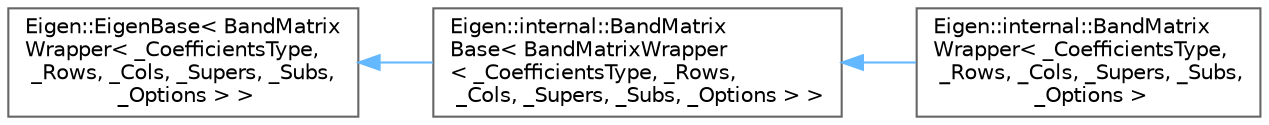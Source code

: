 digraph "类继承关系图"
{
 // LATEX_PDF_SIZE
  bgcolor="transparent";
  edge [fontname=Helvetica,fontsize=10,labelfontname=Helvetica,labelfontsize=10];
  node [fontname=Helvetica,fontsize=10,shape=box,height=0.2,width=0.4];
  rankdir="LR";
  Node0 [id="Node000000",label="Eigen::EigenBase\< BandMatrix\lWrapper\< _CoefficientsType,\l _Rows, _Cols, _Supers, _Subs,\l _Options \> \>",height=0.2,width=0.4,color="grey40", fillcolor="white", style="filled",URL="$struct_eigen_1_1_eigen_base.html",tooltip=" "];
  Node0 -> Node1 [id="edge3776_Node000000_Node000001",dir="back",color="steelblue1",style="solid",tooltip=" "];
  Node1 [id="Node000001",label="Eigen::internal::BandMatrix\lBase\< BandMatrixWrapper\l\< _CoefficientsType, _Rows,\l _Cols, _Supers, _Subs, _Options \> \>",height=0.2,width=0.4,color="grey40", fillcolor="white", style="filled",URL="$class_eigen_1_1internal_1_1_band_matrix_base.html",tooltip=" "];
  Node1 -> Node2 [id="edge3777_Node000001_Node000002",dir="back",color="steelblue1",style="solid",tooltip=" "];
  Node2 [id="Node000002",label="Eigen::internal::BandMatrix\lWrapper\< _CoefficientsType,\l _Rows, _Cols, _Supers, _Subs,\l _Options \>",height=0.2,width=0.4,color="grey40", fillcolor="white", style="filled",URL="$class_eigen_1_1internal_1_1_band_matrix_wrapper.html",tooltip=" "];
}
